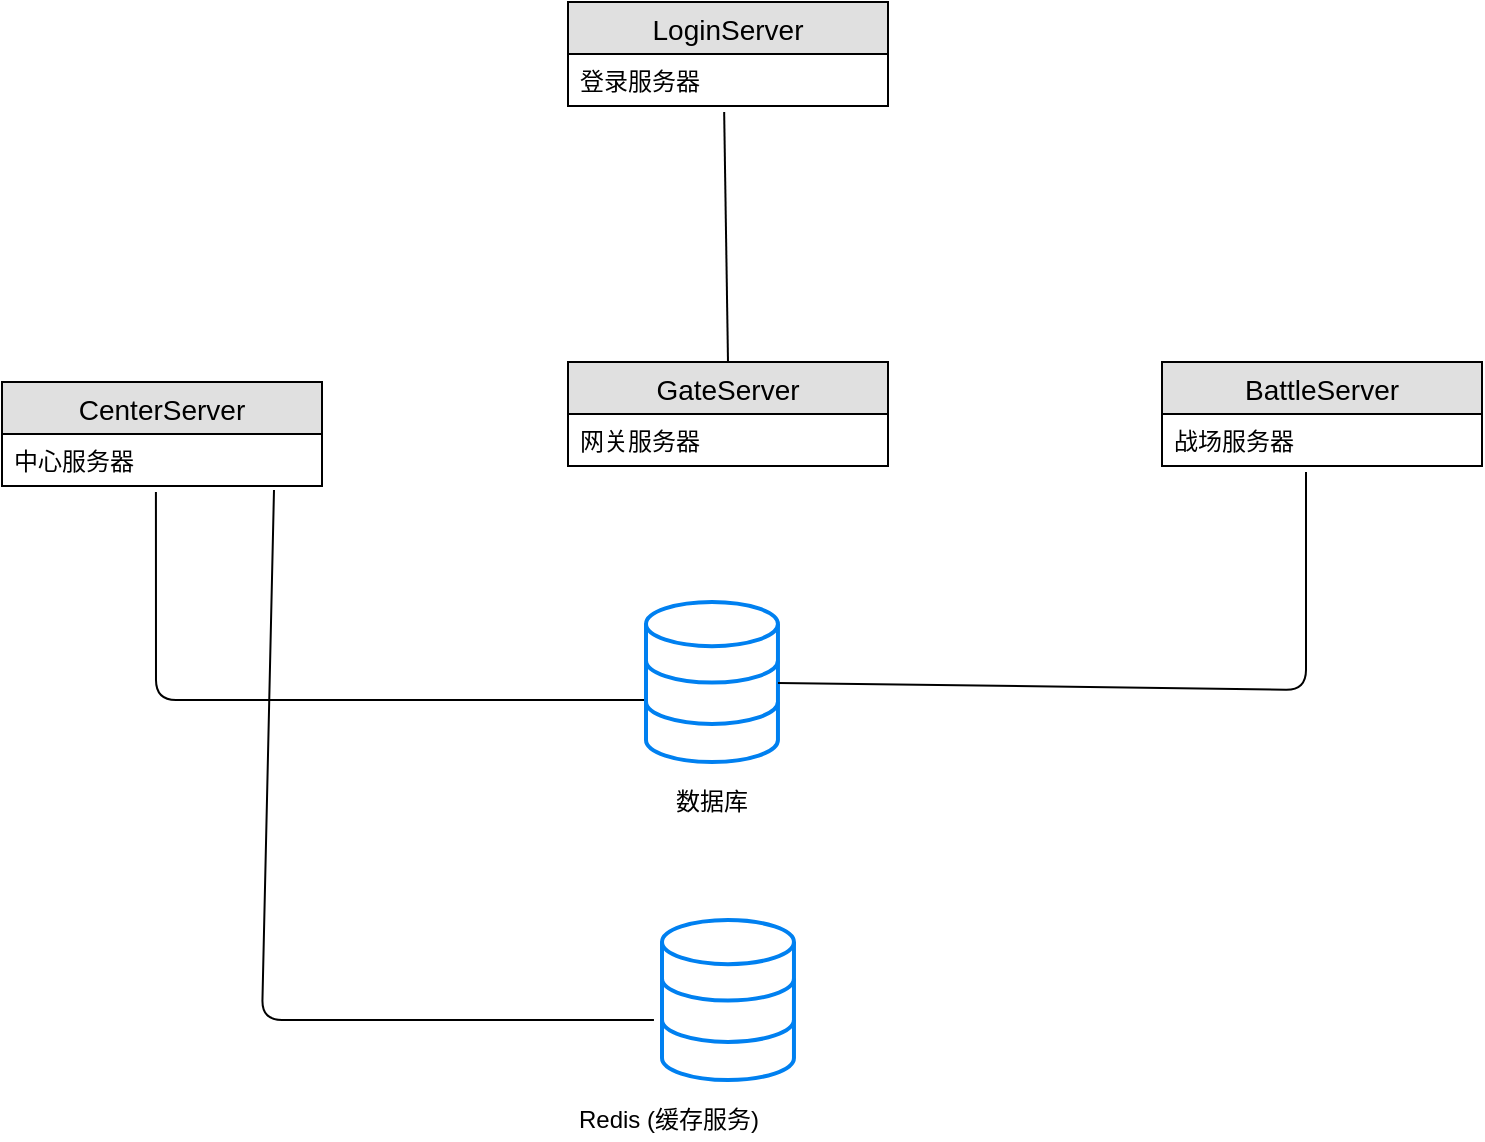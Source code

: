 <mxfile version="12.6.4" type="device"><diagram id="n2M3L2vJ0DqRfyPXuefz" name="第 1 页"><mxGraphModel dx="1422" dy="755" grid="1" gridSize="10" guides="1" tooltips="1" connect="1" arrows="1" fold="1" page="1" pageScale="1" pageWidth="827" pageHeight="1169" math="0" shadow="0"><root><mxCell id="0"/><mxCell id="1" parent="0"/><mxCell id="4EtENxYhEBoGglEeREK8-10" value="LoginServer" style="swimlane;fontStyle=0;childLayout=stackLayout;horizontal=1;startSize=26;fillColor=#e0e0e0;horizontalStack=0;resizeParent=1;resizeParentMax=0;resizeLast=0;collapsible=1;marginBottom=0;swimlaneFillColor=#ffffff;align=center;fontSize=14;" vertex="1" parent="1"><mxGeometry x="333" y="70" width="160" height="52" as="geometry"/></mxCell><mxCell id="4EtENxYhEBoGglEeREK8-11" value="登录服务器" style="text;strokeColor=none;fillColor=none;spacingLeft=4;spacingRight=4;overflow=hidden;rotatable=0;points=[[0,0.5],[1,0.5]];portConstraint=eastwest;fontSize=12;" vertex="1" parent="4EtENxYhEBoGglEeREK8-10"><mxGeometry y="26" width="160" height="26" as="geometry"/></mxCell><mxCell id="4EtENxYhEBoGglEeREK8-16" value="GateServer" style="swimlane;fontStyle=0;childLayout=stackLayout;horizontal=1;startSize=26;fillColor=#e0e0e0;horizontalStack=0;resizeParent=1;resizeParentMax=0;resizeLast=0;collapsible=1;marginBottom=0;swimlaneFillColor=#ffffff;align=center;fontSize=14;" vertex="1" parent="1"><mxGeometry x="333" y="250" width="160" height="52" as="geometry"/></mxCell><mxCell id="4EtENxYhEBoGglEeREK8-17" value="网关服务器" style="text;strokeColor=none;fillColor=none;spacingLeft=4;spacingRight=4;overflow=hidden;rotatable=0;points=[[0,0.5],[1,0.5]];portConstraint=eastwest;fontSize=12;" vertex="1" parent="4EtENxYhEBoGglEeREK8-16"><mxGeometry y="26" width="160" height="26" as="geometry"/></mxCell><mxCell id="4EtENxYhEBoGglEeREK8-18" value="BattleServer" style="swimlane;fontStyle=0;childLayout=stackLayout;horizontal=1;startSize=26;fillColor=#e0e0e0;horizontalStack=0;resizeParent=1;resizeParentMax=0;resizeLast=0;collapsible=1;marginBottom=0;swimlaneFillColor=#ffffff;align=center;fontSize=14;" vertex="1" parent="1"><mxGeometry x="630" y="250" width="160" height="52" as="geometry"/></mxCell><mxCell id="4EtENxYhEBoGglEeREK8-19" value="战场服务器" style="text;strokeColor=none;fillColor=none;spacingLeft=4;spacingRight=4;overflow=hidden;rotatable=0;points=[[0,0.5],[1,0.5]];portConstraint=eastwest;fontSize=12;" vertex="1" parent="4EtENxYhEBoGglEeREK8-18"><mxGeometry y="26" width="160" height="26" as="geometry"/></mxCell><mxCell id="4EtENxYhEBoGglEeREK8-20" value="CenterServer" style="swimlane;fontStyle=0;childLayout=stackLayout;horizontal=1;startSize=26;fillColor=#e0e0e0;horizontalStack=0;resizeParent=1;resizeParentMax=0;resizeLast=0;collapsible=1;marginBottom=0;swimlaneFillColor=#ffffff;align=center;fontSize=14;" vertex="1" parent="1"><mxGeometry x="50" y="260" width="160" height="52" as="geometry"/></mxCell><mxCell id="4EtENxYhEBoGglEeREK8-21" value="中心服务器" style="text;strokeColor=none;fillColor=none;spacingLeft=4;spacingRight=4;overflow=hidden;rotatable=0;points=[[0,0.5],[1,0.5]];portConstraint=eastwest;fontSize=12;" vertex="1" parent="4EtENxYhEBoGglEeREK8-20"><mxGeometry y="26" width="160" height="26" as="geometry"/></mxCell><mxCell id="4EtENxYhEBoGglEeREK8-22" value="" style="endArrow=none;html=1;entryX=0.488;entryY=1.115;entryDx=0;entryDy=0;entryPerimeter=0;exitX=0.5;exitY=0;exitDx=0;exitDy=0;" edge="1" parent="1" source="4EtENxYhEBoGglEeREK8-16" target="4EtENxYhEBoGglEeREK8-11"><mxGeometry width="50" height="50" relative="1" as="geometry"><mxPoint x="130" y="390" as="sourcePoint"/><mxPoint x="180" y="340" as="targetPoint"/></mxGeometry></mxCell><mxCell id="4EtENxYhEBoGglEeREK8-25" value="" style="group" vertex="1" connectable="0" parent="1"><mxGeometry x="372" y="370" width="65.98" height="110" as="geometry"/></mxCell><mxCell id="4EtENxYhEBoGglEeREK8-23" value="" style="html=1;verticalLabelPosition=bottom;align=center;labelBackgroundColor=#ffffff;verticalAlign=top;strokeWidth=2;strokeColor=#0080F0;shadow=0;dashed=0;shape=mxgraph.ios7.icons.data;" vertex="1" parent="4EtENxYhEBoGglEeREK8-25"><mxGeometry width="65.98" height="80" as="geometry"/></mxCell><mxCell id="4EtENxYhEBoGglEeREK8-24" value="数据库" style="text;html=1;strokeColor=none;fillColor=none;align=center;verticalAlign=middle;whiteSpace=wrap;rounded=0;" vertex="1" parent="4EtENxYhEBoGglEeREK8-25"><mxGeometry x="13" y="90" width="40" height="20" as="geometry"/></mxCell><mxCell id="4EtENxYhEBoGglEeREK8-26" value="" style="group" vertex="1" connectable="0" parent="1"><mxGeometry x="350.51" y="529" width="120" height="110" as="geometry"/></mxCell><mxCell id="4EtENxYhEBoGglEeREK8-27" value="" style="html=1;verticalLabelPosition=bottom;align=center;labelBackgroundColor=#ffffff;verticalAlign=top;strokeWidth=2;strokeColor=#0080F0;shadow=0;dashed=0;shape=mxgraph.ios7.icons.data;" vertex="1" parent="4EtENxYhEBoGglEeREK8-26"><mxGeometry x="29.49" width="65.98" height="80" as="geometry"/></mxCell><mxCell id="4EtENxYhEBoGglEeREK8-28" value="Redis (缓存服务)" style="text;html=1;strokeColor=none;fillColor=none;align=center;verticalAlign=middle;whiteSpace=wrap;rounded=0;" vertex="1" parent="4EtENxYhEBoGglEeREK8-26"><mxGeometry x="-20.51" y="90" width="107" height="20" as="geometry"/></mxCell><mxCell id="4EtENxYhEBoGglEeREK8-29" value="" style="endArrow=none;html=1;entryX=0.45;entryY=1.115;entryDx=0;entryDy=0;entryPerimeter=0;" edge="1" parent="1" source="4EtENxYhEBoGglEeREK8-23" target="4EtENxYhEBoGglEeREK8-19"><mxGeometry width="50" height="50" relative="1" as="geometry"><mxPoint x="570" y="440" as="sourcePoint"/><mxPoint x="620" y="390" as="targetPoint"/><Array as="points"><mxPoint x="702" y="414"/></Array></mxGeometry></mxCell><mxCell id="4EtENxYhEBoGglEeREK8-30" value="" style="endArrow=none;html=1;entryX=0.481;entryY=1.115;entryDx=0;entryDy=0;entryPerimeter=0;exitX=-0.015;exitY=0.613;exitDx=0;exitDy=0;exitPerimeter=0;" edge="1" parent="1" source="4EtENxYhEBoGglEeREK8-23" target="4EtENxYhEBoGglEeREK8-21"><mxGeometry width="50" height="50" relative="1" as="geometry"><mxPoint x="127" y="420" as="sourcePoint"/><mxPoint x="160" y="440" as="targetPoint"/><Array as="points"><mxPoint x="127" y="419"/></Array></mxGeometry></mxCell><mxCell id="4EtENxYhEBoGglEeREK8-31" value="" style="endArrow=none;html=1;entryX=0.85;entryY=1.077;entryDx=0;entryDy=0;entryPerimeter=0;exitX=-0.061;exitY=0.625;exitDx=0;exitDy=0;exitPerimeter=0;" edge="1" parent="1" source="4EtENxYhEBoGglEeREK8-27" target="4EtENxYhEBoGglEeREK8-21"><mxGeometry width="50" height="50" relative="1" as="geometry"><mxPoint x="190" y="530" as="sourcePoint"/><mxPoint x="240" y="480" as="targetPoint"/><Array as="points"><mxPoint x="180" y="579"/></Array></mxGeometry></mxCell></root></mxGraphModel></diagram></mxfile>